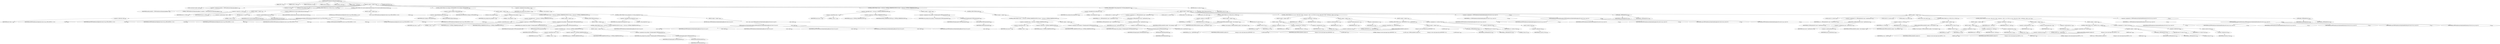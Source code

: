 digraph "TIFFWriteDirectoryTagLongLong8Array" {  
"68867" [label = <(METHOD,TIFFWriteDirectoryTagLongLong8Array)<SUB>1841</SUB>> ]
"68868" [label = <(PARAM,TIFF *tif)<SUB>1841</SUB>> ]
"68869" [label = <(PARAM,uint32_t *ndir)<SUB>1841</SUB>> ]
"68870" [label = <(PARAM,TIFFDirEntry *dir)<SUB>1842</SUB>> ]
"68871" [label = <(PARAM,uint16_t tag)<SUB>1842</SUB>> ]
"68872" [label = <(PARAM,uint32_t count)<SUB>1843</SUB>> ]
"68873" [label = <(PARAM,uint64_t *value)<SUB>1843</SUB>> ]
"68874" [label = <(BLOCK,&lt;empty&gt;,&lt;empty&gt;)<SUB>1844</SUB>> ]
"68875" [label = <(LOCAL,constchar[] module: char[])<SUB>1845</SUB>> ]
"68876" [label = <(&lt;operator&gt;.assignment,module[] = &quot;TIFFWriteDirectoryTagLongLong8Array&quot;)<SUB>1845</SUB>> ]
"68877" [label = <(IDENTIFIER,module,module[] = &quot;TIFFWriteDirectoryTagLongLong8Array&quot;)<SUB>1845</SUB>> ]
"68878" [label = <(LITERAL,&quot;TIFFWriteDirectoryTagLongLong8Array&quot;,module[] = &quot;TIFFWriteDirectoryTagLongLong8Array&quot;)<SUB>1845</SUB>> ]
"68879" [label = <(LOCAL,int o: int)<SUB>1846</SUB>> ]
"68880" [label = <(LOCAL,int write_aslong4: int)<SUB>1847</SUB>> ]
"68881" [label = <(CONTROL_STRUCTURE,if (dir == NULL),if (dir == NULL))<SUB>1850</SUB>> ]
"68882" [label = <(&lt;operator&gt;.equals,dir == NULL)<SUB>1850</SUB>> ]
"68883" [label = <(IDENTIFIER,dir,dir == NULL)<SUB>1850</SUB>> ]
"68884" [label = <(IDENTIFIER,NULL,dir == NULL)<SUB>1850</SUB>> ]
"68885" [label = <(BLOCK,&lt;empty&gt;,&lt;empty&gt;)<SUB>1851</SUB>> ]
"68886" [label = <(&lt;operator&gt;.postIncrement,(*ndir)++)<SUB>1852</SUB>> ]
"68887" [label = <(&lt;operator&gt;.indirection,*ndir)<SUB>1852</SUB>> ]
"68888" [label = <(IDENTIFIER,ndir,(*ndir)++)<SUB>1852</SUB>> ]
"68889" [label = <(RETURN,return (1);,return (1);)<SUB>1853</SUB>> ]
"68890" [label = <(LITERAL,1,return (1);)<SUB>1853</SUB>> ]
"68891" [label = <(CONTROL_STRUCTURE,if (tif-&gt;tif_dir.td_deferstrilearraywriting),if (tif-&gt;tif_dir.td_deferstrilearraywriting))<SUB>1856</SUB>> ]
"68892" [label = <(&lt;operator&gt;.fieldAccess,tif-&gt;tif_dir.td_deferstrilearraywriting)<SUB>1856</SUB>> ]
"68893" [label = <(&lt;operator&gt;.indirectFieldAccess,tif-&gt;tif_dir)<SUB>1856</SUB>> ]
"68894" [label = <(IDENTIFIER,tif,if (tif-&gt;tif_dir.td_deferstrilearraywriting))<SUB>1856</SUB>> ]
"68895" [label = <(FIELD_IDENTIFIER,tif_dir,tif_dir)<SUB>1856</SUB>> ]
"68896" [label = <(FIELD_IDENTIFIER,td_deferstrilearraywriting,td_deferstrilearraywriting)<SUB>1856</SUB>> ]
"68897" [label = <(BLOCK,&lt;empty&gt;,&lt;empty&gt;)<SUB>1857</SUB>> ]
"68898" [label = <(RETURN,return TIFFWriteDirectoryTagData(tif, ndir, dir, tag, TIFF_NOTYPE, 0, 0,\012                                         NULL);,return TIFFWriteDirectoryTagData(tif, ndir, dir, tag, TIFF_NOTYPE, 0, 0,\012                                         NULL);)<SUB>1858</SUB>> ]
"68899" [label = <(TIFFWriteDirectoryTagData,TIFFWriteDirectoryTagData(tif, ndir, dir, tag, TIFF_NOTYPE, 0, 0,\012                                         NULL))<SUB>1858</SUB>> ]
"68900" [label = <(IDENTIFIER,tif,TIFFWriteDirectoryTagData(tif, ndir, dir, tag, TIFF_NOTYPE, 0, 0,\012                                         NULL))<SUB>1858</SUB>> ]
"68901" [label = <(IDENTIFIER,ndir,TIFFWriteDirectoryTagData(tif, ndir, dir, tag, TIFF_NOTYPE, 0, 0,\012                                         NULL))<SUB>1858</SUB>> ]
"68902" [label = <(IDENTIFIER,dir,TIFFWriteDirectoryTagData(tif, ndir, dir, tag, TIFF_NOTYPE, 0, 0,\012                                         NULL))<SUB>1858</SUB>> ]
"68903" [label = <(IDENTIFIER,tag,TIFFWriteDirectoryTagData(tif, ndir, dir, tag, TIFF_NOTYPE, 0, 0,\012                                         NULL))<SUB>1858</SUB>> ]
"68904" [label = <(IDENTIFIER,TIFF_NOTYPE,TIFFWriteDirectoryTagData(tif, ndir, dir, tag, TIFF_NOTYPE, 0, 0,\012                                         NULL))<SUB>1858</SUB>> ]
"68905" [label = <(LITERAL,0,TIFFWriteDirectoryTagData(tif, ndir, dir, tag, TIFF_NOTYPE, 0, 0,\012                                         NULL))<SUB>1858</SUB>> ]
"68906" [label = <(LITERAL,0,TIFFWriteDirectoryTagData(tif, ndir, dir, tag, TIFF_NOTYPE, 0, 0,\012                                         NULL))<SUB>1858</SUB>> ]
"68907" [label = <(IDENTIFIER,NULL,TIFFWriteDirectoryTagData(tif, ndir, dir, tag, TIFF_NOTYPE, 0, 0,\012                                         NULL))<SUB>1859</SUB>> ]
"68908" [label = <(CONTROL_STRUCTURE,if (tif-&gt;tif_flags &amp; TIFF_BIGTIFF),if (tif-&gt;tif_flags &amp; TIFF_BIGTIFF))<SUB>1862</SUB>> ]
"68909" [label = <(&lt;operator&gt;.and,tif-&gt;tif_flags &amp; TIFF_BIGTIFF)<SUB>1862</SUB>> ]
"68910" [label = <(&lt;operator&gt;.indirectFieldAccess,tif-&gt;tif_flags)<SUB>1862</SUB>> ]
"68911" [label = <(IDENTIFIER,tif,tif-&gt;tif_flags &amp; TIFF_BIGTIFF)<SUB>1862</SUB>> ]
"68912" [label = <(FIELD_IDENTIFIER,tif_flags,tif_flags)<SUB>1862</SUB>> ]
"68913" [label = <(IDENTIFIER,TIFF_BIGTIFF,tif-&gt;tif_flags &amp; TIFF_BIGTIFF)<SUB>1862</SUB>> ]
"68914" [label = <(BLOCK,&lt;empty&gt;,&lt;empty&gt;)<SUB>1863</SUB>> ]
"68915" [label = <(LOCAL,int write_aslong8: int)<SUB>1864</SUB>> ]
"68916" [label = <(&lt;operator&gt;.assignment,write_aslong8 = 1)<SUB>1864</SUB>> ]
"68917" [label = <(IDENTIFIER,write_aslong8,write_aslong8 = 1)<SUB>1864</SUB>> ]
"68918" [label = <(LITERAL,1,write_aslong8 = 1)<SUB>1864</SUB>> ]
"68919" [label = <(CONTROL_STRUCTURE,if (count &gt; 1 &amp;&amp; tag == TIFFTAG_STRIPBYTECOUNTS),if (count &gt; 1 &amp;&amp; tag == TIFFTAG_STRIPBYTECOUNTS))<SUB>1871</SUB>> ]
"68920" [label = <(&lt;operator&gt;.logicalAnd,count &gt; 1 &amp;&amp; tag == TIFFTAG_STRIPBYTECOUNTS)<SUB>1871</SUB>> ]
"68921" [label = <(&lt;operator&gt;.greaterThan,count &gt; 1)<SUB>1871</SUB>> ]
"68922" [label = <(IDENTIFIER,count,count &gt; 1)<SUB>1871</SUB>> ]
"68923" [label = <(LITERAL,1,count &gt; 1)<SUB>1871</SUB>> ]
"68924" [label = <(&lt;operator&gt;.equals,tag == TIFFTAG_STRIPBYTECOUNTS)<SUB>1871</SUB>> ]
"68925" [label = <(IDENTIFIER,tag,tag == TIFFTAG_STRIPBYTECOUNTS)<SUB>1871</SUB>> ]
"68926" [label = <(IDENTIFIER,TIFFTAG_STRIPBYTECOUNTS,tag == TIFFTAG_STRIPBYTECOUNTS)<SUB>1871</SUB>> ]
"68927" [label = <(BLOCK,&lt;empty&gt;,&lt;empty&gt;)<SUB>1872</SUB>> ]
"68928" [label = <(&lt;operator&gt;.assignment,write_aslong8 = WriteAsLong8(tif, TIFFStripSize64(tif)))<SUB>1873</SUB>> ]
"68929" [label = <(IDENTIFIER,write_aslong8,write_aslong8 = WriteAsLong8(tif, TIFFStripSize64(tif)))<SUB>1873</SUB>> ]
"68930" [label = <(WriteAsLong8,WriteAsLong8(tif, TIFFStripSize64(tif)))<SUB>1873</SUB>> ]
"68931" [label = <(IDENTIFIER,tif,WriteAsLong8(tif, TIFFStripSize64(tif)))<SUB>1873</SUB>> ]
"68932" [label = <(TIFFStripSize64,TIFFStripSize64(tif))<SUB>1873</SUB>> ]
"68933" [label = <(IDENTIFIER,tif,TIFFStripSize64(tif))<SUB>1873</SUB>> ]
"68934" [label = <(CONTROL_STRUCTURE,else,else)<SUB>1875</SUB>> ]
"68935" [label = <(BLOCK,&lt;empty&gt;,&lt;empty&gt;)<SUB>1875</SUB>> ]
"68936" [label = <(CONTROL_STRUCTURE,if (count &gt; 1 &amp;&amp; tag == TIFFTAG_TILEBYTECOUNTS),if (count &gt; 1 &amp;&amp; tag == TIFFTAG_TILEBYTECOUNTS))<SUB>1875</SUB>> ]
"68937" [label = <(&lt;operator&gt;.logicalAnd,count &gt; 1 &amp;&amp; tag == TIFFTAG_TILEBYTECOUNTS)<SUB>1875</SUB>> ]
"68938" [label = <(&lt;operator&gt;.greaterThan,count &gt; 1)<SUB>1875</SUB>> ]
"68939" [label = <(IDENTIFIER,count,count &gt; 1)<SUB>1875</SUB>> ]
"68940" [label = <(LITERAL,1,count &gt; 1)<SUB>1875</SUB>> ]
"68941" [label = <(&lt;operator&gt;.equals,tag == TIFFTAG_TILEBYTECOUNTS)<SUB>1875</SUB>> ]
"68942" [label = <(IDENTIFIER,tag,tag == TIFFTAG_TILEBYTECOUNTS)<SUB>1875</SUB>> ]
"68943" [label = <(IDENTIFIER,TIFFTAG_TILEBYTECOUNTS,tag == TIFFTAG_TILEBYTECOUNTS)<SUB>1875</SUB>> ]
"68944" [label = <(BLOCK,&lt;empty&gt;,&lt;empty&gt;)<SUB>1876</SUB>> ]
"68945" [label = <(&lt;operator&gt;.assignment,write_aslong8 = WriteAsLong8(tif, TIFFTileSize64(tif)))<SUB>1877</SUB>> ]
"68946" [label = <(IDENTIFIER,write_aslong8,write_aslong8 = WriteAsLong8(tif, TIFFTileSize64(tif)))<SUB>1877</SUB>> ]
"68947" [label = <(WriteAsLong8,WriteAsLong8(tif, TIFFTileSize64(tif)))<SUB>1877</SUB>> ]
"68948" [label = <(IDENTIFIER,tif,WriteAsLong8(tif, TIFFTileSize64(tif)))<SUB>1877</SUB>> ]
"68949" [label = <(TIFFTileSize64,TIFFTileSize64(tif))<SUB>1877</SUB>> ]
"68950" [label = <(IDENTIFIER,tif,TIFFTileSize64(tif))<SUB>1877</SUB>> ]
"68951" [label = <(CONTROL_STRUCTURE,if (write_aslong8 &amp;&amp; 1),if (write_aslong8 &amp;&amp; 1))<SUB>1879</SUB>> ]
"68952" [label = <(&lt;operator&gt;.logicalAnd,write_aslong8 &amp;&amp; 1)<SUB>1879</SUB>> ]
"68953" [label = <(IDENTIFIER,write_aslong8,write_aslong8 &amp;&amp; 1)<SUB>1879</SUB>> ]
"68954" [label = <(LITERAL,1,write_aslong8 &amp;&amp; 1)<SUB>1879</SUB>> ]
"68955" [label = <(BLOCK,&lt;empty&gt;,&lt;empty&gt;)<SUB>1880</SUB>> ]
"68956" [label = <(RETURN,return TIFFWriteDirectoryTagCheckedLong8Array(tif, ndir, dir, tag,\012                                                          count, value);,return TIFFWriteDirectoryTagCheckedLong8Array(tif, ndir, dir, tag,\012                                                          count, value);)<SUB>1881</SUB>> ]
"68957" [label = <(TIFFWriteDirectoryTagCheckedLong8Array,TIFFWriteDirectoryTagCheckedLong8Array(tif, ndir, dir, tag,\012                                                          count, value))<SUB>1881</SUB>> ]
"68958" [label = <(IDENTIFIER,tif,TIFFWriteDirectoryTagCheckedLong8Array(tif, ndir, dir, tag,\012                                                          count, value))<SUB>1881</SUB>> ]
"68959" [label = <(IDENTIFIER,ndir,TIFFWriteDirectoryTagCheckedLong8Array(tif, ndir, dir, tag,\012                                                          count, value))<SUB>1881</SUB>> ]
"68960" [label = <(IDENTIFIER,dir,TIFFWriteDirectoryTagCheckedLong8Array(tif, ndir, dir, tag,\012                                                          count, value))<SUB>1881</SUB>> ]
"68961" [label = <(IDENTIFIER,tag,TIFFWriteDirectoryTagCheckedLong8Array(tif, ndir, dir, tag,\012                                                          count, value))<SUB>1881</SUB>> ]
"68962" [label = <(IDENTIFIER,count,TIFFWriteDirectoryTagCheckedLong8Array(tif, ndir, dir, tag,\012                                                          count, value))<SUB>1882</SUB>> ]
"68963" [label = <(IDENTIFIER,value,TIFFWriteDirectoryTagCheckedLong8Array(tif, ndir, dir, tag,\012                                                          count, value))<SUB>1882</SUB>> ]
"68964" [label = <(&lt;operator&gt;.assignment,write_aslong4 = 1)<SUB>1886</SUB>> ]
"68965" [label = <(IDENTIFIER,write_aslong4,write_aslong4 = 1)<SUB>1886</SUB>> ]
"68966" [label = <(LITERAL,1,write_aslong4 = 1)<SUB>1886</SUB>> ]
"68967" [label = <(CONTROL_STRUCTURE,if (count &gt; 1 &amp;&amp; tag == TIFFTAG_STRIPBYTECOUNTS),if (count &gt; 1 &amp;&amp; tag == TIFFTAG_STRIPBYTECOUNTS))<SUB>1887</SUB>> ]
"68968" [label = <(&lt;operator&gt;.logicalAnd,count &gt; 1 &amp;&amp; tag == TIFFTAG_STRIPBYTECOUNTS)<SUB>1887</SUB>> ]
"68969" [label = <(&lt;operator&gt;.greaterThan,count &gt; 1)<SUB>1887</SUB>> ]
"68970" [label = <(IDENTIFIER,count,count &gt; 1)<SUB>1887</SUB>> ]
"68971" [label = <(LITERAL,1,count &gt; 1)<SUB>1887</SUB>> ]
"68972" [label = <(&lt;operator&gt;.equals,tag == TIFFTAG_STRIPBYTECOUNTS)<SUB>1887</SUB>> ]
"68973" [label = <(IDENTIFIER,tag,tag == TIFFTAG_STRIPBYTECOUNTS)<SUB>1887</SUB>> ]
"68974" [label = <(IDENTIFIER,TIFFTAG_STRIPBYTECOUNTS,tag == TIFFTAG_STRIPBYTECOUNTS)<SUB>1887</SUB>> ]
"68975" [label = <(BLOCK,&lt;empty&gt;,&lt;empty&gt;)<SUB>1888</SUB>> ]
"68976" [label = <(&lt;operator&gt;.assignment,write_aslong4 = WriteAsLong4(tif, TIFFStripSize64(tif)))<SUB>1889</SUB>> ]
"68977" [label = <(IDENTIFIER,write_aslong4,write_aslong4 = WriteAsLong4(tif, TIFFStripSize64(tif)))<SUB>1889</SUB>> ]
"68978" [label = <(WriteAsLong4,WriteAsLong4(tif, TIFFStripSize64(tif)))<SUB>1889</SUB>> ]
"68979" [label = <(IDENTIFIER,tif,WriteAsLong4(tif, TIFFStripSize64(tif)))<SUB>1889</SUB>> ]
"68980" [label = <(TIFFStripSize64,TIFFStripSize64(tif))<SUB>1889</SUB>> ]
"68981" [label = <(IDENTIFIER,tif,TIFFStripSize64(tif))<SUB>1889</SUB>> ]
"68982" [label = <(CONTROL_STRUCTURE,else,else)<SUB>1891</SUB>> ]
"68983" [label = <(BLOCK,&lt;empty&gt;,&lt;empty&gt;)<SUB>1891</SUB>> ]
"68984" [label = <(CONTROL_STRUCTURE,if (count &gt; 1 &amp;&amp; tag == TIFFTAG_TILEBYTECOUNTS),if (count &gt; 1 &amp;&amp; tag == TIFFTAG_TILEBYTECOUNTS))<SUB>1891</SUB>> ]
"68985" [label = <(&lt;operator&gt;.logicalAnd,count &gt; 1 &amp;&amp; tag == TIFFTAG_TILEBYTECOUNTS)<SUB>1891</SUB>> ]
"68986" [label = <(&lt;operator&gt;.greaterThan,count &gt; 1)<SUB>1891</SUB>> ]
"68987" [label = <(IDENTIFIER,count,count &gt; 1)<SUB>1891</SUB>> ]
"68988" [label = <(LITERAL,1,count &gt; 1)<SUB>1891</SUB>> ]
"68989" [label = <(&lt;operator&gt;.equals,tag == TIFFTAG_TILEBYTECOUNTS)<SUB>1891</SUB>> ]
"68990" [label = <(IDENTIFIER,tag,tag == TIFFTAG_TILEBYTECOUNTS)<SUB>1891</SUB>> ]
"68991" [label = <(IDENTIFIER,TIFFTAG_TILEBYTECOUNTS,tag == TIFFTAG_TILEBYTECOUNTS)<SUB>1891</SUB>> ]
"68992" [label = <(BLOCK,&lt;empty&gt;,&lt;empty&gt;)<SUB>1892</SUB>> ]
"68993" [label = <(&lt;operator&gt;.assignment,write_aslong4 = WriteAsLong4(tif, TIFFTileSize64(tif)))<SUB>1893</SUB>> ]
"68994" [label = <(IDENTIFIER,write_aslong4,write_aslong4 = WriteAsLong4(tif, TIFFTileSize64(tif)))<SUB>1893</SUB>> ]
"68995" [label = <(WriteAsLong4,WriteAsLong4(tif, TIFFTileSize64(tif)))<SUB>1893</SUB>> ]
"68996" [label = <(IDENTIFIER,tif,WriteAsLong4(tif, TIFFTileSize64(tif)))<SUB>1893</SUB>> ]
"68997" [label = <(TIFFTileSize64,TIFFTileSize64(tif))<SUB>1893</SUB>> ]
"68998" [label = <(IDENTIFIER,tif,TIFFTileSize64(tif))<SUB>1893</SUB>> ]
"68999" [label = <(CONTROL_STRUCTURE,if (write_aslong4 &amp;&amp; 1),if (write_aslong4 &amp;&amp; 1))<SUB>1895</SUB>> ]
"69000" [label = <(&lt;operator&gt;.logicalAnd,write_aslong4 &amp;&amp; 1)<SUB>1895</SUB>> ]
"69001" [label = <(IDENTIFIER,write_aslong4,write_aslong4 &amp;&amp; 1)<SUB>1895</SUB>> ]
"69002" [label = <(LITERAL,1,write_aslong4 &amp;&amp; 1)<SUB>1895</SUB>> ]
"69003" [label = <(BLOCK,&lt;empty&gt;,&lt;empty&gt;)<SUB>1896</SUB>> ]
"69004" [label = <(LOCAL,uint32_t* p: uint32_t)<SUB>1902</SUB>> ]
"69005" [label = <(&lt;operator&gt;.assignment,*p = _TIFFmallocExt(tif, count * sizeof(uint32_t)))<SUB>1902</SUB>> ]
"69006" [label = <(IDENTIFIER,p,*p = _TIFFmallocExt(tif, count * sizeof(uint32_t)))<SUB>1902</SUB>> ]
"69007" [label = <(_TIFFmallocExt,_TIFFmallocExt(tif, count * sizeof(uint32_t)))<SUB>1902</SUB>> ]
"69008" [label = <(IDENTIFIER,tif,_TIFFmallocExt(tif, count * sizeof(uint32_t)))<SUB>1902</SUB>> ]
"69009" [label = <(&lt;operator&gt;.multiplication,count * sizeof(uint32_t))<SUB>1902</SUB>> ]
"69010" [label = <(IDENTIFIER,count,count * sizeof(uint32_t))<SUB>1902</SUB>> ]
"69011" [label = <(&lt;operator&gt;.sizeOf,sizeof(uint32_t))<SUB>1902</SUB>> ]
"69012" [label = <(IDENTIFIER,uint32_t,sizeof(uint32_t))<SUB>1902</SUB>> ]
"69013" [label = <(LOCAL,uint32_t* q: uint32_t)<SUB>1903</SUB>> ]
"69014" [label = <(LOCAL,uint64_t* ma: uint64_t)<SUB>1904</SUB>> ]
"69015" [label = <(LOCAL,uint32_t mb: uint32_t)<SUB>1905</SUB>> ]
"69016" [label = <(CONTROL_STRUCTURE,if (p == NULL),if (p == NULL))<SUB>1907</SUB>> ]
"69017" [label = <(&lt;operator&gt;.equals,p == NULL)<SUB>1907</SUB>> ]
"69018" [label = <(IDENTIFIER,p,p == NULL)<SUB>1907</SUB>> ]
"69019" [label = <(IDENTIFIER,NULL,p == NULL)<SUB>1907</SUB>> ]
"69020" [label = <(BLOCK,&lt;empty&gt;,&lt;empty&gt;)<SUB>1908</SUB>> ]
"69021" [label = <(TIFFErrorExtR,TIFFErrorExtR(tif, module, &quot;Out of memory&quot;))<SUB>1909</SUB>> ]
"69022" [label = <(IDENTIFIER,tif,TIFFErrorExtR(tif, module, &quot;Out of memory&quot;))<SUB>1909</SUB>> ]
"69023" [label = <(IDENTIFIER,module,TIFFErrorExtR(tif, module, &quot;Out of memory&quot;))<SUB>1909</SUB>> ]
"69024" [label = <(LITERAL,&quot;Out of memory&quot;,TIFFErrorExtR(tif, module, &quot;Out of memory&quot;))<SUB>1909</SUB>> ]
"69025" [label = <(RETURN,return (0);,return (0);)<SUB>1910</SUB>> ]
"69026" [label = <(LITERAL,0,return (0);)<SUB>1910</SUB>> ]
"69027" [label = <(CONTROL_STRUCTURE,for (q = p, ma = value, mb = 0;mb &lt; count;ma++, mb++, q++),for (q = p, ma = value, mb = 0;mb &lt; count;ma++, mb++, q++))<SUB>1913</SUB>> ]
"69028" [label = <(BLOCK,&lt;empty&gt;,&lt;empty&gt;)<SUB>1913</SUB>> ]
"69029" [label = <(BLOCK,&lt;empty&gt;,&lt;empty&gt;)<SUB>1913</SUB>> ]
"69030" [label = <(&lt;operator&gt;.assignment,q = p)<SUB>1913</SUB>> ]
"69031" [label = <(IDENTIFIER,q,q = p)<SUB>1913</SUB>> ]
"69032" [label = <(IDENTIFIER,p,q = p)<SUB>1913</SUB>> ]
"69033" [label = <(&lt;operator&gt;.assignment,ma = value)<SUB>1913</SUB>> ]
"69034" [label = <(IDENTIFIER,ma,ma = value)<SUB>1913</SUB>> ]
"69035" [label = <(IDENTIFIER,value,ma = value)<SUB>1913</SUB>> ]
"69036" [label = <(&lt;operator&gt;.assignment,mb = 0)<SUB>1913</SUB>> ]
"69037" [label = <(IDENTIFIER,mb,mb = 0)<SUB>1913</SUB>> ]
"69038" [label = <(LITERAL,0,mb = 0)<SUB>1913</SUB>> ]
"69039" [label = <(&lt;operator&gt;.lessThan,mb &lt; count)<SUB>1913</SUB>> ]
"69040" [label = <(IDENTIFIER,mb,mb &lt; count)<SUB>1913</SUB>> ]
"69041" [label = <(IDENTIFIER,count,mb &lt; count)<SUB>1913</SUB>> ]
"69042" [label = <(BLOCK,&lt;empty&gt;,&lt;empty&gt;)<SUB>1913</SUB>> ]
"69043" [label = <(&lt;operator&gt;.postIncrement,ma++)<SUB>1913</SUB>> ]
"69044" [label = <(IDENTIFIER,ma,ma++)<SUB>1913</SUB>> ]
"69045" [label = <(&lt;operator&gt;.postIncrement,mb++)<SUB>1913</SUB>> ]
"69046" [label = <(IDENTIFIER,mb,mb++)<SUB>1913</SUB>> ]
"69047" [label = <(&lt;operator&gt;.postIncrement,q++)<SUB>1913</SUB>> ]
"69048" [label = <(IDENTIFIER,q,q++)<SUB>1913</SUB>> ]
"69049" [label = <(BLOCK,&lt;empty&gt;,&lt;empty&gt;)<SUB>1914</SUB>> ]
"69050" [label = <(CONTROL_STRUCTURE,if (*ma &gt; 0xFFFFFFFF),if (*ma &gt; 0xFFFFFFFF))<SUB>1915</SUB>> ]
"69051" [label = <(&lt;operator&gt;.greaterThan,*ma &gt; 0xFFFFFFFF)<SUB>1915</SUB>> ]
"69052" [label = <(&lt;operator&gt;.indirection,*ma)<SUB>1915</SUB>> ]
"69053" [label = <(IDENTIFIER,ma,*ma &gt; 0xFFFFFFFF)<SUB>1915</SUB>> ]
"69054" [label = <(LITERAL,0xFFFFFFFF,*ma &gt; 0xFFFFFFFF)<SUB>1915</SUB>> ]
"69055" [label = <(BLOCK,&lt;empty&gt;,&lt;empty&gt;)<SUB>1916</SUB>> ]
"69056" [label = <(TIFFErrorExtR,TIFFErrorExtR(tif, module,\012                              &quot;Attempt to write value larger than 0xFFFFFFFF &quot;\012                              &quot;in LONG array.&quot;))<SUB>1917</SUB>> ]
"69057" [label = <(IDENTIFIER,tif,TIFFErrorExtR(tif, module,\012                              &quot;Attempt to write value larger than 0xFFFFFFFF &quot;\012                              &quot;in LONG array.&quot;))<SUB>1917</SUB>> ]
"69058" [label = <(IDENTIFIER,module,TIFFErrorExtR(tif, module,\012                              &quot;Attempt to write value larger than 0xFFFFFFFF &quot;\012                              &quot;in LONG array.&quot;))<SUB>1917</SUB>> ]
"69059" [label = <(LITERAL,&quot;Attempt to write value larger than 0xFFFFFFFF &quot;\012                              &quot;in LONG array.&quot;,TIFFErrorExtR(tif, module,\012                              &quot;Attempt to write value larger than 0xFFFFFFFF &quot;\012                              &quot;in LONG array.&quot;))<SUB>1918</SUB>> ]
"69060" [label = <(_TIFFfreeExt,_TIFFfreeExt(tif, p))<SUB>1920</SUB>> ]
"69061" [label = <(IDENTIFIER,tif,_TIFFfreeExt(tif, p))<SUB>1920</SUB>> ]
"69062" [label = <(IDENTIFIER,p,_TIFFfreeExt(tif, p))<SUB>1920</SUB>> ]
"69063" [label = <(RETURN,return (0);,return (0);)<SUB>1921</SUB>> ]
"69064" [label = <(LITERAL,0,return (0);)<SUB>1921</SUB>> ]
"69065" [label = <(&lt;operator&gt;.assignment,*q = (uint32_t)(*ma))<SUB>1923</SUB>> ]
"69066" [label = <(&lt;operator&gt;.indirection,*q)<SUB>1923</SUB>> ]
"69067" [label = <(IDENTIFIER,q,*q = (uint32_t)(*ma))<SUB>1923</SUB>> ]
"69068" [label = <(uint32_t,(uint32_t)(*ma))<SUB>1923</SUB>> ]
"69069" [label = <(&lt;operator&gt;.indirection,*ma)<SUB>1923</SUB>> ]
"69070" [label = <(IDENTIFIER,ma,(uint32_t)(*ma))<SUB>1923</SUB>> ]
"69071" [label = <(&lt;operator&gt;.assignment,o = TIFFWriteDirectoryTagCheckedLongArray(tif, ndir, dir, tag, count,\012                                                  p))<SUB>1926</SUB>> ]
"69072" [label = <(IDENTIFIER,o,o = TIFFWriteDirectoryTagCheckedLongArray(tif, ndir, dir, tag, count,\012                                                  p))<SUB>1926</SUB>> ]
"69073" [label = <(TIFFWriteDirectoryTagCheckedLongArray,TIFFWriteDirectoryTagCheckedLongArray(tif, ndir, dir, tag, count,\012                                                  p))<SUB>1926</SUB>> ]
"69074" [label = <(IDENTIFIER,tif,TIFFWriteDirectoryTagCheckedLongArray(tif, ndir, dir, tag, count,\012                                                  p))<SUB>1926</SUB>> ]
"69075" [label = <(IDENTIFIER,ndir,TIFFWriteDirectoryTagCheckedLongArray(tif, ndir, dir, tag, count,\012                                                  p))<SUB>1926</SUB>> ]
"69076" [label = <(IDENTIFIER,dir,TIFFWriteDirectoryTagCheckedLongArray(tif, ndir, dir, tag, count,\012                                                  p))<SUB>1926</SUB>> ]
"69077" [label = <(IDENTIFIER,tag,TIFFWriteDirectoryTagCheckedLongArray(tif, ndir, dir, tag, count,\012                                                  p))<SUB>1926</SUB>> ]
"69078" [label = <(IDENTIFIER,count,TIFFWriteDirectoryTagCheckedLongArray(tif, ndir, dir, tag, count,\012                                                  p))<SUB>1926</SUB>> ]
"69079" [label = <(IDENTIFIER,p,TIFFWriteDirectoryTagCheckedLongArray(tif, ndir, dir, tag, count,\012                                                  p))<SUB>1927</SUB>> ]
"69080" [label = <(_TIFFfreeExt,_TIFFfreeExt(tif, p))<SUB>1928</SUB>> ]
"69081" [label = <(IDENTIFIER,tif,_TIFFfreeExt(tif, p))<SUB>1928</SUB>> ]
"69082" [label = <(IDENTIFIER,p,_TIFFfreeExt(tif, p))<SUB>1928</SUB>> ]
"69083" [label = <(CONTROL_STRUCTURE,else,else)<SUB>1931</SUB>> ]
"69084" [label = <(BLOCK,&lt;empty&gt;,&lt;empty&gt;)<SUB>1931</SUB>> ]
"69085" [label = <(LOCAL,uint16_t* p: uint16_t)<SUB>1932</SUB>> ]
"69086" [label = <(&lt;operator&gt;.assignment,*p = _TIFFmallocExt(tif, count * sizeof(uint16_t)))<SUB>1932</SUB>> ]
"69087" [label = <(IDENTIFIER,p,*p = _TIFFmallocExt(tif, count * sizeof(uint16_t)))<SUB>1932</SUB>> ]
"69088" [label = <(_TIFFmallocExt,_TIFFmallocExt(tif, count * sizeof(uint16_t)))<SUB>1932</SUB>> ]
"69089" [label = <(IDENTIFIER,tif,_TIFFmallocExt(tif, count * sizeof(uint16_t)))<SUB>1932</SUB>> ]
"69090" [label = <(&lt;operator&gt;.multiplication,count * sizeof(uint16_t))<SUB>1932</SUB>> ]
"69091" [label = <(IDENTIFIER,count,count * sizeof(uint16_t))<SUB>1932</SUB>> ]
"69092" [label = <(&lt;operator&gt;.sizeOf,sizeof(uint16_t))<SUB>1932</SUB>> ]
"69093" [label = <(IDENTIFIER,uint16_t,sizeof(uint16_t))<SUB>1932</SUB>> ]
"69094" [label = <(LOCAL,uint16_t* q: uint16_t)<SUB>1933</SUB>> ]
"69095" [label = <(LOCAL,uint64_t* ma: uint64_t)<SUB>1934</SUB>> ]
"69096" [label = <(LOCAL,uint32_t mb: uint32_t)<SUB>1935</SUB>> ]
"69097" [label = <(CONTROL_STRUCTURE,if (p == NULL),if (p == NULL))<SUB>1937</SUB>> ]
"69098" [label = <(&lt;operator&gt;.equals,p == NULL)<SUB>1937</SUB>> ]
"69099" [label = <(IDENTIFIER,p,p == NULL)<SUB>1937</SUB>> ]
"69100" [label = <(IDENTIFIER,NULL,p == NULL)<SUB>1937</SUB>> ]
"69101" [label = <(BLOCK,&lt;empty&gt;,&lt;empty&gt;)<SUB>1938</SUB>> ]
"69102" [label = <(TIFFErrorExtR,TIFFErrorExtR(tif, module, &quot;Out of memory&quot;))<SUB>1939</SUB>> ]
"69103" [label = <(IDENTIFIER,tif,TIFFErrorExtR(tif, module, &quot;Out of memory&quot;))<SUB>1939</SUB>> ]
"69104" [label = <(IDENTIFIER,module,TIFFErrorExtR(tif, module, &quot;Out of memory&quot;))<SUB>1939</SUB>> ]
"69105" [label = <(LITERAL,&quot;Out of memory&quot;,TIFFErrorExtR(tif, module, &quot;Out of memory&quot;))<SUB>1939</SUB>> ]
"69106" [label = <(RETURN,return (0);,return (0);)<SUB>1940</SUB>> ]
"69107" [label = <(LITERAL,0,return (0);)<SUB>1940</SUB>> ]
"69108" [label = <(CONTROL_STRUCTURE,for (q = p, ma = value, mb = 0;mb &lt; count;ma++, mb++, q++),for (q = p, ma = value, mb = 0;mb &lt; count;ma++, mb++, q++))<SUB>1943</SUB>> ]
"69109" [label = <(BLOCK,&lt;empty&gt;,&lt;empty&gt;)<SUB>1943</SUB>> ]
"69110" [label = <(BLOCK,&lt;empty&gt;,&lt;empty&gt;)<SUB>1943</SUB>> ]
"69111" [label = <(&lt;operator&gt;.assignment,q = p)<SUB>1943</SUB>> ]
"69112" [label = <(IDENTIFIER,q,q = p)<SUB>1943</SUB>> ]
"69113" [label = <(IDENTIFIER,p,q = p)<SUB>1943</SUB>> ]
"69114" [label = <(&lt;operator&gt;.assignment,ma = value)<SUB>1943</SUB>> ]
"69115" [label = <(IDENTIFIER,ma,ma = value)<SUB>1943</SUB>> ]
"69116" [label = <(IDENTIFIER,value,ma = value)<SUB>1943</SUB>> ]
"69117" [label = <(&lt;operator&gt;.assignment,mb = 0)<SUB>1943</SUB>> ]
"69118" [label = <(IDENTIFIER,mb,mb = 0)<SUB>1943</SUB>> ]
"69119" [label = <(LITERAL,0,mb = 0)<SUB>1943</SUB>> ]
"69120" [label = <(&lt;operator&gt;.lessThan,mb &lt; count)<SUB>1943</SUB>> ]
"69121" [label = <(IDENTIFIER,mb,mb &lt; count)<SUB>1943</SUB>> ]
"69122" [label = <(IDENTIFIER,count,mb &lt; count)<SUB>1943</SUB>> ]
"69123" [label = <(BLOCK,&lt;empty&gt;,&lt;empty&gt;)<SUB>1943</SUB>> ]
"69124" [label = <(&lt;operator&gt;.postIncrement,ma++)<SUB>1943</SUB>> ]
"69125" [label = <(IDENTIFIER,ma,ma++)<SUB>1943</SUB>> ]
"69126" [label = <(&lt;operator&gt;.postIncrement,mb++)<SUB>1943</SUB>> ]
"69127" [label = <(IDENTIFIER,mb,mb++)<SUB>1943</SUB>> ]
"69128" [label = <(&lt;operator&gt;.postIncrement,q++)<SUB>1943</SUB>> ]
"69129" [label = <(IDENTIFIER,q,q++)<SUB>1943</SUB>> ]
"69130" [label = <(BLOCK,&lt;empty&gt;,&lt;empty&gt;)<SUB>1944</SUB>> ]
"69131" [label = <(CONTROL_STRUCTURE,if (*ma &gt; 0xFFFF),if (*ma &gt; 0xFFFF))<SUB>1945</SUB>> ]
"69132" [label = <(&lt;operator&gt;.greaterThan,*ma &gt; 0xFFFF)<SUB>1945</SUB>> ]
"69133" [label = <(&lt;operator&gt;.indirection,*ma)<SUB>1945</SUB>> ]
"69134" [label = <(IDENTIFIER,ma,*ma &gt; 0xFFFF)<SUB>1945</SUB>> ]
"69135" [label = <(LITERAL,0xFFFF,*ma &gt; 0xFFFF)<SUB>1945</SUB>> ]
"69136" [label = <(BLOCK,&lt;empty&gt;,&lt;empty&gt;)<SUB>1946</SUB>> ]
"69137" [label = <(TIFFErrorExtR,TIFFErrorExtR(tif, module,\012                              &quot;Attempt to write value larger than 0xFFFF in &quot;\012                              &quot;SHORT array.&quot;))<SUB>1948</SUB>> ]
"69138" [label = <(IDENTIFIER,tif,TIFFErrorExtR(tif, module,\012                              &quot;Attempt to write value larger than 0xFFFF in &quot;\012                              &quot;SHORT array.&quot;))<SUB>1948</SUB>> ]
"69139" [label = <(IDENTIFIER,module,TIFFErrorExtR(tif, module,\012                              &quot;Attempt to write value larger than 0xFFFF in &quot;\012                              &quot;SHORT array.&quot;))<SUB>1948</SUB>> ]
"69140" [label = <(LITERAL,&quot;Attempt to write value larger than 0xFFFF in &quot;\012                              &quot;SHORT array.&quot;,TIFFErrorExtR(tif, module,\012                              &quot;Attempt to write value larger than 0xFFFF in &quot;\012                              &quot;SHORT array.&quot;))<SUB>1949</SUB>> ]
"69141" [label = <(_TIFFfreeExt,_TIFFfreeExt(tif, p))<SUB>1951</SUB>> ]
"69142" [label = <(IDENTIFIER,tif,_TIFFfreeExt(tif, p))<SUB>1951</SUB>> ]
"69143" [label = <(IDENTIFIER,p,_TIFFfreeExt(tif, p))<SUB>1951</SUB>> ]
"69144" [label = <(RETURN,return (0);,return (0);)<SUB>1952</SUB>> ]
"69145" [label = <(LITERAL,0,return (0);)<SUB>1952</SUB>> ]
"69146" [label = <(&lt;operator&gt;.assignment,*q = (uint16_t)(*ma))<SUB>1954</SUB>> ]
"69147" [label = <(&lt;operator&gt;.indirection,*q)<SUB>1954</SUB>> ]
"69148" [label = <(IDENTIFIER,q,*q = (uint16_t)(*ma))<SUB>1954</SUB>> ]
"69149" [label = <(uint16_t,(uint16_t)(*ma))<SUB>1954</SUB>> ]
"69150" [label = <(&lt;operator&gt;.indirection,*ma)<SUB>1954</SUB>> ]
"69151" [label = <(IDENTIFIER,ma,(uint16_t)(*ma))<SUB>1954</SUB>> ]
"69152" [label = <(&lt;operator&gt;.assignment,o = TIFFWriteDirectoryTagCheckedShortArray(tif, ndir, dir, tag, count,\012                                                   p))<SUB>1957</SUB>> ]
"69153" [label = <(IDENTIFIER,o,o = TIFFWriteDirectoryTagCheckedShortArray(tif, ndir, dir, tag, count,\012                                                   p))<SUB>1957</SUB>> ]
"69154" [label = <(TIFFWriteDirectoryTagCheckedShortArray,TIFFWriteDirectoryTagCheckedShortArray(tif, ndir, dir, tag, count,\012                                                   p))<SUB>1957</SUB>> ]
"69155" [label = <(IDENTIFIER,tif,TIFFWriteDirectoryTagCheckedShortArray(tif, ndir, dir, tag, count,\012                                                   p))<SUB>1957</SUB>> ]
"69156" [label = <(IDENTIFIER,ndir,TIFFWriteDirectoryTagCheckedShortArray(tif, ndir, dir, tag, count,\012                                                   p))<SUB>1957</SUB>> ]
"69157" [label = <(IDENTIFIER,dir,TIFFWriteDirectoryTagCheckedShortArray(tif, ndir, dir, tag, count,\012                                                   p))<SUB>1957</SUB>> ]
"69158" [label = <(IDENTIFIER,tag,TIFFWriteDirectoryTagCheckedShortArray(tif, ndir, dir, tag, count,\012                                                   p))<SUB>1957</SUB>> ]
"69159" [label = <(IDENTIFIER,count,TIFFWriteDirectoryTagCheckedShortArray(tif, ndir, dir, tag, count,\012                                                   p))<SUB>1957</SUB>> ]
"69160" [label = <(IDENTIFIER,p,TIFFWriteDirectoryTagCheckedShortArray(tif, ndir, dir, tag, count,\012                                                   p))<SUB>1958</SUB>> ]
"69161" [label = <(_TIFFfreeExt,_TIFFfreeExt(tif, p))<SUB>1959</SUB>> ]
"69162" [label = <(IDENTIFIER,tif,_TIFFfreeExt(tif, p))<SUB>1959</SUB>> ]
"69163" [label = <(IDENTIFIER,p,_TIFFfreeExt(tif, p))<SUB>1959</SUB>> ]
"69164" [label = <(RETURN,return (o);,return (o);)<SUB>1962</SUB>> ]
"69165" [label = <(IDENTIFIER,o,return (o);)<SUB>1962</SUB>> ]
"69166" [label = <(METHOD_RETURN,int)<SUB>1841</SUB>> ]
  "68867" -> "68868" 
  "68867" -> "68869" 
  "68867" -> "68870" 
  "68867" -> "68871" 
  "68867" -> "68872" 
  "68867" -> "68873" 
  "68867" -> "68874" 
  "68867" -> "69166" 
  "68874" -> "68875" 
  "68874" -> "68876" 
  "68874" -> "68879" 
  "68874" -> "68880" 
  "68874" -> "68881" 
  "68874" -> "68891" 
  "68874" -> "68908" 
  "68874" -> "68964" 
  "68874" -> "68967" 
  "68874" -> "68999" 
  "68874" -> "69164" 
  "68876" -> "68877" 
  "68876" -> "68878" 
  "68881" -> "68882" 
  "68881" -> "68885" 
  "68882" -> "68883" 
  "68882" -> "68884" 
  "68885" -> "68886" 
  "68885" -> "68889" 
  "68886" -> "68887" 
  "68887" -> "68888" 
  "68889" -> "68890" 
  "68891" -> "68892" 
  "68891" -> "68897" 
  "68892" -> "68893" 
  "68892" -> "68896" 
  "68893" -> "68894" 
  "68893" -> "68895" 
  "68897" -> "68898" 
  "68898" -> "68899" 
  "68899" -> "68900" 
  "68899" -> "68901" 
  "68899" -> "68902" 
  "68899" -> "68903" 
  "68899" -> "68904" 
  "68899" -> "68905" 
  "68899" -> "68906" 
  "68899" -> "68907" 
  "68908" -> "68909" 
  "68908" -> "68914" 
  "68909" -> "68910" 
  "68909" -> "68913" 
  "68910" -> "68911" 
  "68910" -> "68912" 
  "68914" -> "68915" 
  "68914" -> "68916" 
  "68914" -> "68919" 
  "68914" -> "68951" 
  "68916" -> "68917" 
  "68916" -> "68918" 
  "68919" -> "68920" 
  "68919" -> "68927" 
  "68919" -> "68934" 
  "68920" -> "68921" 
  "68920" -> "68924" 
  "68921" -> "68922" 
  "68921" -> "68923" 
  "68924" -> "68925" 
  "68924" -> "68926" 
  "68927" -> "68928" 
  "68928" -> "68929" 
  "68928" -> "68930" 
  "68930" -> "68931" 
  "68930" -> "68932" 
  "68932" -> "68933" 
  "68934" -> "68935" 
  "68935" -> "68936" 
  "68936" -> "68937" 
  "68936" -> "68944" 
  "68937" -> "68938" 
  "68937" -> "68941" 
  "68938" -> "68939" 
  "68938" -> "68940" 
  "68941" -> "68942" 
  "68941" -> "68943" 
  "68944" -> "68945" 
  "68945" -> "68946" 
  "68945" -> "68947" 
  "68947" -> "68948" 
  "68947" -> "68949" 
  "68949" -> "68950" 
  "68951" -> "68952" 
  "68951" -> "68955" 
  "68952" -> "68953" 
  "68952" -> "68954" 
  "68955" -> "68956" 
  "68956" -> "68957" 
  "68957" -> "68958" 
  "68957" -> "68959" 
  "68957" -> "68960" 
  "68957" -> "68961" 
  "68957" -> "68962" 
  "68957" -> "68963" 
  "68964" -> "68965" 
  "68964" -> "68966" 
  "68967" -> "68968" 
  "68967" -> "68975" 
  "68967" -> "68982" 
  "68968" -> "68969" 
  "68968" -> "68972" 
  "68969" -> "68970" 
  "68969" -> "68971" 
  "68972" -> "68973" 
  "68972" -> "68974" 
  "68975" -> "68976" 
  "68976" -> "68977" 
  "68976" -> "68978" 
  "68978" -> "68979" 
  "68978" -> "68980" 
  "68980" -> "68981" 
  "68982" -> "68983" 
  "68983" -> "68984" 
  "68984" -> "68985" 
  "68984" -> "68992" 
  "68985" -> "68986" 
  "68985" -> "68989" 
  "68986" -> "68987" 
  "68986" -> "68988" 
  "68989" -> "68990" 
  "68989" -> "68991" 
  "68992" -> "68993" 
  "68993" -> "68994" 
  "68993" -> "68995" 
  "68995" -> "68996" 
  "68995" -> "68997" 
  "68997" -> "68998" 
  "68999" -> "69000" 
  "68999" -> "69003" 
  "68999" -> "69083" 
  "69000" -> "69001" 
  "69000" -> "69002" 
  "69003" -> "69004" 
  "69003" -> "69005" 
  "69003" -> "69013" 
  "69003" -> "69014" 
  "69003" -> "69015" 
  "69003" -> "69016" 
  "69003" -> "69027" 
  "69003" -> "69071" 
  "69003" -> "69080" 
  "69005" -> "69006" 
  "69005" -> "69007" 
  "69007" -> "69008" 
  "69007" -> "69009" 
  "69009" -> "69010" 
  "69009" -> "69011" 
  "69011" -> "69012" 
  "69016" -> "69017" 
  "69016" -> "69020" 
  "69017" -> "69018" 
  "69017" -> "69019" 
  "69020" -> "69021" 
  "69020" -> "69025" 
  "69021" -> "69022" 
  "69021" -> "69023" 
  "69021" -> "69024" 
  "69025" -> "69026" 
  "69027" -> "69028" 
  "69027" -> "69039" 
  "69027" -> "69042" 
  "69027" -> "69049" 
  "69028" -> "69029" 
  "69029" -> "69030" 
  "69029" -> "69033" 
  "69029" -> "69036" 
  "69030" -> "69031" 
  "69030" -> "69032" 
  "69033" -> "69034" 
  "69033" -> "69035" 
  "69036" -> "69037" 
  "69036" -> "69038" 
  "69039" -> "69040" 
  "69039" -> "69041" 
  "69042" -> "69043" 
  "69042" -> "69045" 
  "69042" -> "69047" 
  "69043" -> "69044" 
  "69045" -> "69046" 
  "69047" -> "69048" 
  "69049" -> "69050" 
  "69049" -> "69065" 
  "69050" -> "69051" 
  "69050" -> "69055" 
  "69051" -> "69052" 
  "69051" -> "69054" 
  "69052" -> "69053" 
  "69055" -> "69056" 
  "69055" -> "69060" 
  "69055" -> "69063" 
  "69056" -> "69057" 
  "69056" -> "69058" 
  "69056" -> "69059" 
  "69060" -> "69061" 
  "69060" -> "69062" 
  "69063" -> "69064" 
  "69065" -> "69066" 
  "69065" -> "69068" 
  "69066" -> "69067" 
  "69068" -> "69069" 
  "69069" -> "69070" 
  "69071" -> "69072" 
  "69071" -> "69073" 
  "69073" -> "69074" 
  "69073" -> "69075" 
  "69073" -> "69076" 
  "69073" -> "69077" 
  "69073" -> "69078" 
  "69073" -> "69079" 
  "69080" -> "69081" 
  "69080" -> "69082" 
  "69083" -> "69084" 
  "69084" -> "69085" 
  "69084" -> "69086" 
  "69084" -> "69094" 
  "69084" -> "69095" 
  "69084" -> "69096" 
  "69084" -> "69097" 
  "69084" -> "69108" 
  "69084" -> "69152" 
  "69084" -> "69161" 
  "69086" -> "69087" 
  "69086" -> "69088" 
  "69088" -> "69089" 
  "69088" -> "69090" 
  "69090" -> "69091" 
  "69090" -> "69092" 
  "69092" -> "69093" 
  "69097" -> "69098" 
  "69097" -> "69101" 
  "69098" -> "69099" 
  "69098" -> "69100" 
  "69101" -> "69102" 
  "69101" -> "69106" 
  "69102" -> "69103" 
  "69102" -> "69104" 
  "69102" -> "69105" 
  "69106" -> "69107" 
  "69108" -> "69109" 
  "69108" -> "69120" 
  "69108" -> "69123" 
  "69108" -> "69130" 
  "69109" -> "69110" 
  "69110" -> "69111" 
  "69110" -> "69114" 
  "69110" -> "69117" 
  "69111" -> "69112" 
  "69111" -> "69113" 
  "69114" -> "69115" 
  "69114" -> "69116" 
  "69117" -> "69118" 
  "69117" -> "69119" 
  "69120" -> "69121" 
  "69120" -> "69122" 
  "69123" -> "69124" 
  "69123" -> "69126" 
  "69123" -> "69128" 
  "69124" -> "69125" 
  "69126" -> "69127" 
  "69128" -> "69129" 
  "69130" -> "69131" 
  "69130" -> "69146" 
  "69131" -> "69132" 
  "69131" -> "69136" 
  "69132" -> "69133" 
  "69132" -> "69135" 
  "69133" -> "69134" 
  "69136" -> "69137" 
  "69136" -> "69141" 
  "69136" -> "69144" 
  "69137" -> "69138" 
  "69137" -> "69139" 
  "69137" -> "69140" 
  "69141" -> "69142" 
  "69141" -> "69143" 
  "69144" -> "69145" 
  "69146" -> "69147" 
  "69146" -> "69149" 
  "69147" -> "69148" 
  "69149" -> "69150" 
  "69150" -> "69151" 
  "69152" -> "69153" 
  "69152" -> "69154" 
  "69154" -> "69155" 
  "69154" -> "69156" 
  "69154" -> "69157" 
  "69154" -> "69158" 
  "69154" -> "69159" 
  "69154" -> "69160" 
  "69161" -> "69162" 
  "69161" -> "69163" 
  "69164" -> "69165" 
}
